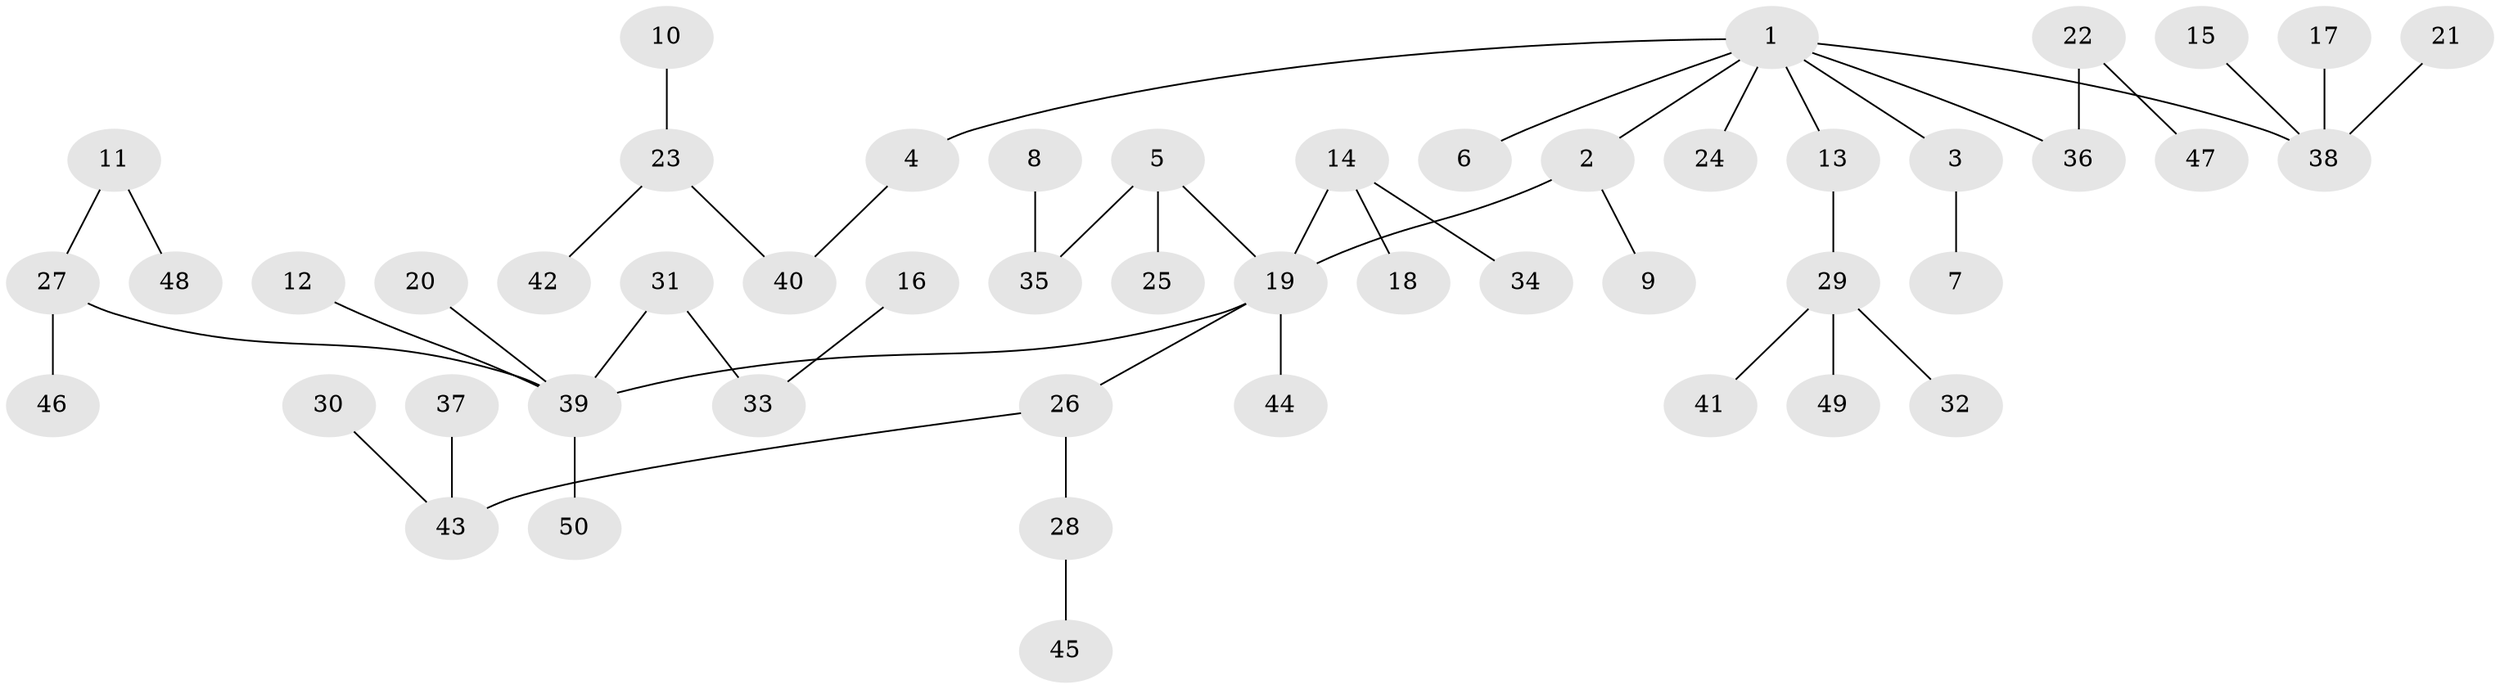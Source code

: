 // original degree distribution, {4: 0.09090909090909091, 5: 0.020202020202020204, 7: 0.010101010101010102, 3: 0.15151515151515152, 1: 0.46464646464646464, 2: 0.26262626262626265}
// Generated by graph-tools (version 1.1) at 2025/26/03/09/25 03:26:25]
// undirected, 50 vertices, 49 edges
graph export_dot {
graph [start="1"]
  node [color=gray90,style=filled];
  1;
  2;
  3;
  4;
  5;
  6;
  7;
  8;
  9;
  10;
  11;
  12;
  13;
  14;
  15;
  16;
  17;
  18;
  19;
  20;
  21;
  22;
  23;
  24;
  25;
  26;
  27;
  28;
  29;
  30;
  31;
  32;
  33;
  34;
  35;
  36;
  37;
  38;
  39;
  40;
  41;
  42;
  43;
  44;
  45;
  46;
  47;
  48;
  49;
  50;
  1 -- 2 [weight=1.0];
  1 -- 3 [weight=1.0];
  1 -- 4 [weight=1.0];
  1 -- 6 [weight=1.0];
  1 -- 13 [weight=1.0];
  1 -- 24 [weight=1.0];
  1 -- 36 [weight=1.0];
  1 -- 38 [weight=1.0];
  2 -- 9 [weight=1.0];
  2 -- 19 [weight=1.0];
  3 -- 7 [weight=1.0];
  4 -- 40 [weight=1.0];
  5 -- 19 [weight=1.0];
  5 -- 25 [weight=1.0];
  5 -- 35 [weight=1.0];
  8 -- 35 [weight=1.0];
  10 -- 23 [weight=1.0];
  11 -- 27 [weight=1.0];
  11 -- 48 [weight=1.0];
  12 -- 39 [weight=1.0];
  13 -- 29 [weight=1.0];
  14 -- 18 [weight=1.0];
  14 -- 19 [weight=1.0];
  14 -- 34 [weight=1.0];
  15 -- 38 [weight=1.0];
  16 -- 33 [weight=1.0];
  17 -- 38 [weight=1.0];
  19 -- 26 [weight=1.0];
  19 -- 39 [weight=1.0];
  19 -- 44 [weight=1.0];
  20 -- 39 [weight=1.0];
  21 -- 38 [weight=1.0];
  22 -- 36 [weight=1.0];
  22 -- 47 [weight=1.0];
  23 -- 40 [weight=1.0];
  23 -- 42 [weight=1.0];
  26 -- 28 [weight=1.0];
  26 -- 43 [weight=1.0];
  27 -- 39 [weight=1.0];
  27 -- 46 [weight=1.0];
  28 -- 45 [weight=1.0];
  29 -- 32 [weight=1.0];
  29 -- 41 [weight=1.0];
  29 -- 49 [weight=1.0];
  30 -- 43 [weight=1.0];
  31 -- 33 [weight=1.0];
  31 -- 39 [weight=1.0];
  37 -- 43 [weight=1.0];
  39 -- 50 [weight=1.0];
}
